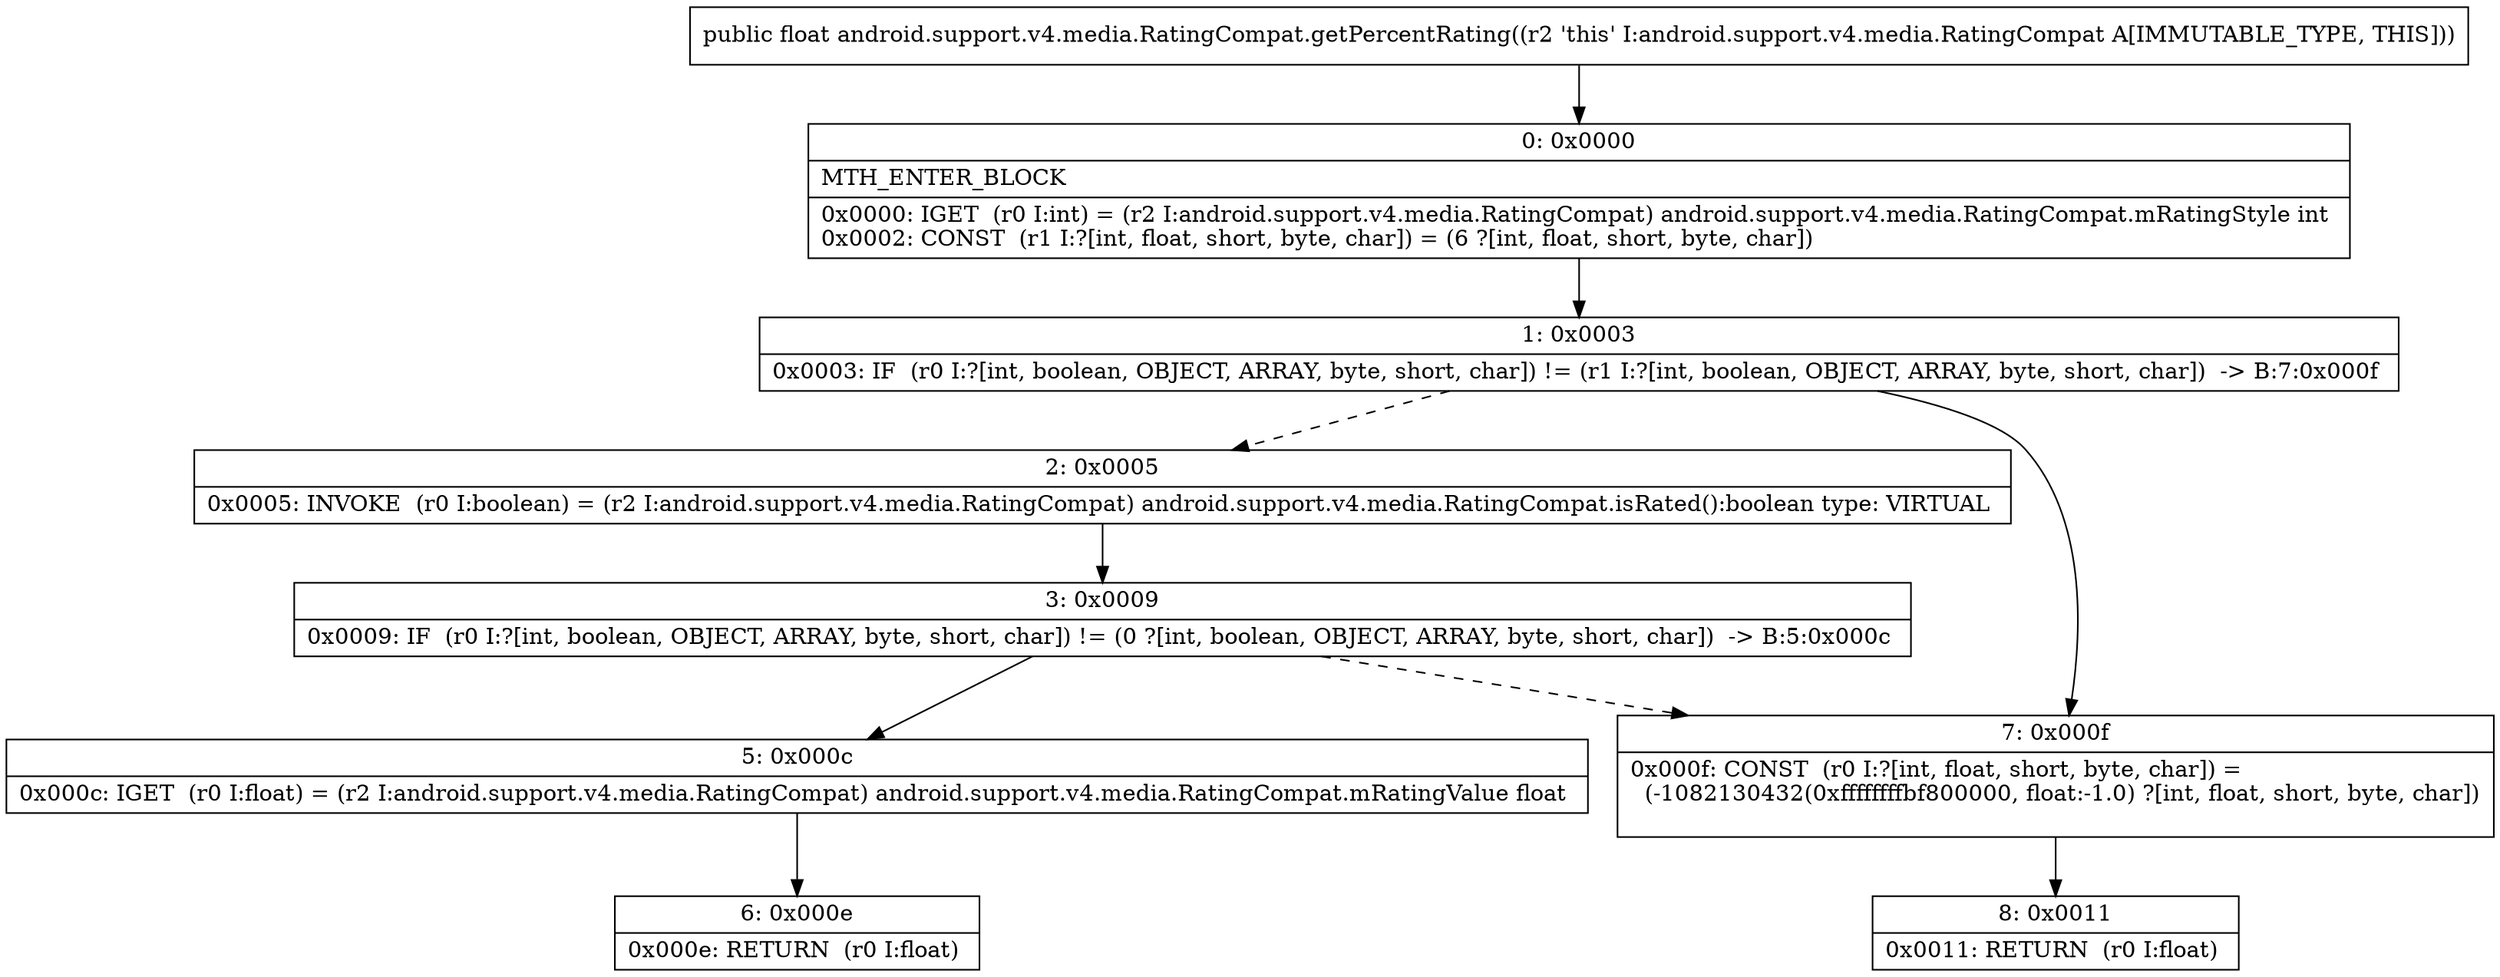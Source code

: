 digraph "CFG forandroid.support.v4.media.RatingCompat.getPercentRating()F" {
Node_0 [shape=record,label="{0\:\ 0x0000|MTH_ENTER_BLOCK\l|0x0000: IGET  (r0 I:int) = (r2 I:android.support.v4.media.RatingCompat) android.support.v4.media.RatingCompat.mRatingStyle int \l0x0002: CONST  (r1 I:?[int, float, short, byte, char]) = (6 ?[int, float, short, byte, char]) \l}"];
Node_1 [shape=record,label="{1\:\ 0x0003|0x0003: IF  (r0 I:?[int, boolean, OBJECT, ARRAY, byte, short, char]) != (r1 I:?[int, boolean, OBJECT, ARRAY, byte, short, char])  \-\> B:7:0x000f \l}"];
Node_2 [shape=record,label="{2\:\ 0x0005|0x0005: INVOKE  (r0 I:boolean) = (r2 I:android.support.v4.media.RatingCompat) android.support.v4.media.RatingCompat.isRated():boolean type: VIRTUAL \l}"];
Node_3 [shape=record,label="{3\:\ 0x0009|0x0009: IF  (r0 I:?[int, boolean, OBJECT, ARRAY, byte, short, char]) != (0 ?[int, boolean, OBJECT, ARRAY, byte, short, char])  \-\> B:5:0x000c \l}"];
Node_5 [shape=record,label="{5\:\ 0x000c|0x000c: IGET  (r0 I:float) = (r2 I:android.support.v4.media.RatingCompat) android.support.v4.media.RatingCompat.mRatingValue float \l}"];
Node_6 [shape=record,label="{6\:\ 0x000e|0x000e: RETURN  (r0 I:float) \l}"];
Node_7 [shape=record,label="{7\:\ 0x000f|0x000f: CONST  (r0 I:?[int, float, short, byte, char]) = \l  (\-1082130432(0xffffffffbf800000, float:\-1.0) ?[int, float, short, byte, char])\l \l}"];
Node_8 [shape=record,label="{8\:\ 0x0011|0x0011: RETURN  (r0 I:float) \l}"];
MethodNode[shape=record,label="{public float android.support.v4.media.RatingCompat.getPercentRating((r2 'this' I:android.support.v4.media.RatingCompat A[IMMUTABLE_TYPE, THIS])) }"];
MethodNode -> Node_0;
Node_0 -> Node_1;
Node_1 -> Node_2[style=dashed];
Node_1 -> Node_7;
Node_2 -> Node_3;
Node_3 -> Node_5;
Node_3 -> Node_7[style=dashed];
Node_5 -> Node_6;
Node_7 -> Node_8;
}

